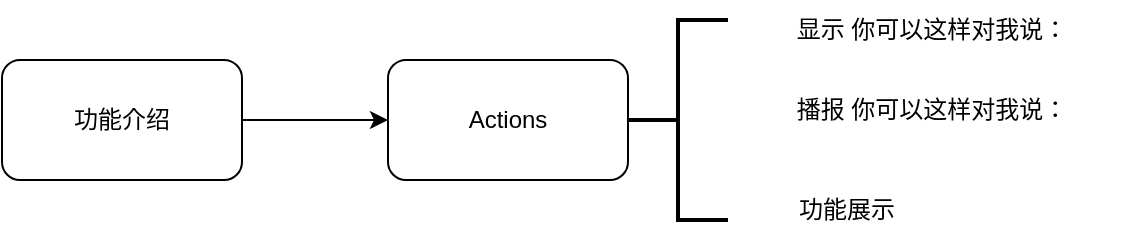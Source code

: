 <mxfile version="21.7.5" type="github">
  <diagram name="第 1 页" id="kUQ7KydgY5u5Dmvj3uRu">
    <mxGraphModel dx="1434" dy="756" grid="1" gridSize="10" guides="1" tooltips="1" connect="1" arrows="1" fold="1" page="1" pageScale="1" pageWidth="827" pageHeight="1169" math="0" shadow="0">
      <root>
        <mxCell id="0" />
        <mxCell id="1" parent="0" />
        <mxCell id="1xgjT02lsW5iCGdwQdr1-1" value="" style="edgeStyle=orthogonalEdgeStyle;rounded=0;orthogonalLoop=1;jettySize=auto;html=1;" edge="1" parent="1" source="1xgjT02lsW5iCGdwQdr1-2" target="1xgjT02lsW5iCGdwQdr1-3">
          <mxGeometry relative="1" as="geometry" />
        </mxCell>
        <mxCell id="1xgjT02lsW5iCGdwQdr1-2" value="功能介绍" style="rounded=1;whiteSpace=wrap;html=1;" vertex="1" parent="1">
          <mxGeometry x="220" y="260" width="120" height="60" as="geometry" />
        </mxCell>
        <mxCell id="1xgjT02lsW5iCGdwQdr1-3" value="Actions" style="rounded=1;whiteSpace=wrap;html=1;" vertex="1" parent="1">
          <mxGeometry x="413" y="260" width="120" height="60" as="geometry" />
        </mxCell>
        <mxCell id="1xgjT02lsW5iCGdwQdr1-4" value="" style="strokeWidth=2;html=1;shape=mxgraph.flowchart.annotation_2;align=left;labelPosition=right;pointerEvents=1;" vertex="1" parent="1">
          <mxGeometry x="533" y="240" width="50" height="100" as="geometry" />
        </mxCell>
        <mxCell id="1xgjT02lsW5iCGdwQdr1-5" value="显示&amp;nbsp;你可以这样对我说：" style="text;html=1;strokeColor=none;fillColor=none;align=center;verticalAlign=middle;whiteSpace=wrap;rounded=0;" vertex="1" parent="1">
          <mxGeometry x="590" y="230" width="190" height="30" as="geometry" />
        </mxCell>
        <mxCell id="1xgjT02lsW5iCGdwQdr1-6" value="播报&amp;nbsp;你可以这样对我说：" style="text;html=1;strokeColor=none;fillColor=none;align=center;verticalAlign=middle;whiteSpace=wrap;rounded=0;" vertex="1" parent="1">
          <mxGeometry x="585" y="270" width="200" height="30" as="geometry" />
        </mxCell>
        <mxCell id="1xgjT02lsW5iCGdwQdr1-7" value="功能展示" style="text;html=1;strokeColor=none;fillColor=none;align=center;verticalAlign=middle;whiteSpace=wrap;rounded=0;" vertex="1" parent="1">
          <mxGeometry x="570" y="320" width="145" height="30" as="geometry" />
        </mxCell>
      </root>
    </mxGraphModel>
  </diagram>
</mxfile>
